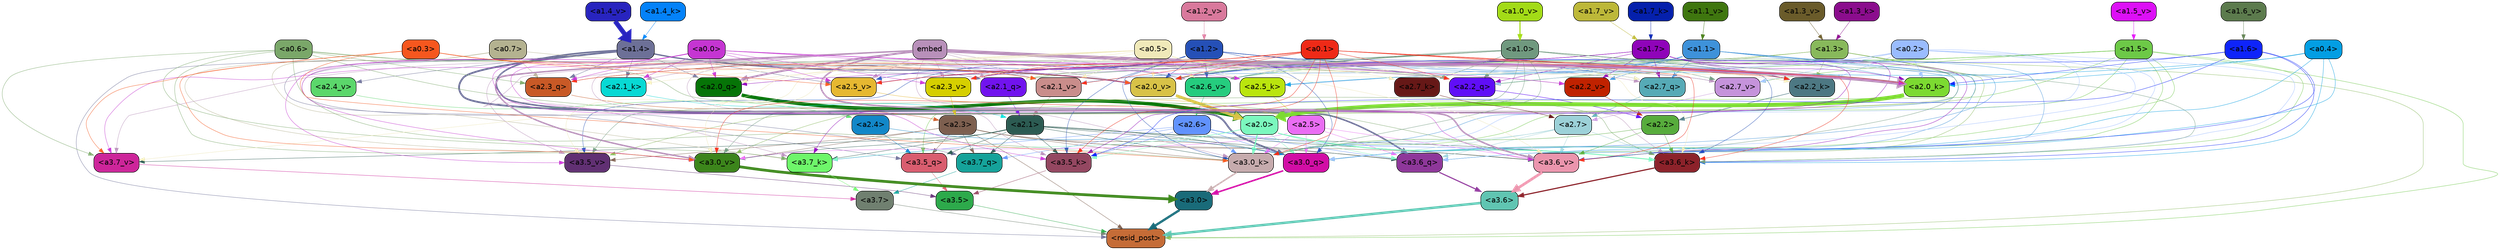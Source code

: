 strict digraph "" {
	graph [bgcolor=transparent,
		layout=dot,
		overlap=false,
		splines=true
	];
	"<a3.7>"	[color=black,
		fillcolor="#708070",
		fontname=Helvetica,
		shape=box,
		style="filled, rounded"];
	"<resid_post>"	[color=black,
		fillcolor="#c56c37",
		fontname=Helvetica,
		shape=box,
		style="filled, rounded"];
	"<a3.7>" -> "<resid_post>"	[color="#708070",
		penwidth=0.6239100098609924];
	"<a3.6>"	[color=black,
		fillcolor="#60c5b2",
		fontname=Helvetica,
		shape=box,
		style="filled, rounded"];
	"<a3.6>" -> "<resid_post>"	[color="#60c5b2",
		penwidth=4.569062113761902];
	"<a3.5>"	[color=black,
		fillcolor="#2daa4b",
		fontname=Helvetica,
		shape=box,
		style="filled, rounded"];
	"<a3.5>" -> "<resid_post>"	[color="#2daa4b",
		penwidth=0.6];
	"<a3.0>"	[color=black,
		fillcolor="#196b79",
		fontname=Helvetica,
		shape=box,
		style="filled, rounded"];
	"<a3.0>" -> "<resid_post>"	[color="#196b79",
		penwidth=4.283544182777405];
	"<a2.3>"	[color=black,
		fillcolor="#7d5f4f",
		fontname=Helvetica,
		shape=box,
		style="filled, rounded"];
	"<a2.3>" -> "<resid_post>"	[color="#7d5f4f",
		penwidth=0.6];
	"<a3.7_q>"	[color=black,
		fillcolor="#15a29a",
		fontname=Helvetica,
		shape=box,
		style="filled, rounded"];
	"<a2.3>" -> "<a3.7_q>"	[color="#7d5f4f",
		penwidth=0.6];
	"<a3.6_q>"	[color=black,
		fillcolor="#8e379a",
		fontname=Helvetica,
		shape=box,
		style="filled, rounded"];
	"<a2.3>" -> "<a3.6_q>"	[color="#7d5f4f",
		penwidth=0.6];
	"<a3.5_q>"	[color=black,
		fillcolor="#d95d6f",
		fontname=Helvetica,
		shape=box,
		style="filled, rounded"];
	"<a2.3>" -> "<a3.5_q>"	[color="#7d5f4f",
		penwidth=0.6];
	"<a3.0_q>"	[color=black,
		fillcolor="#d20ea5",
		fontname=Helvetica,
		shape=box,
		style="filled, rounded"];
	"<a2.3>" -> "<a3.0_q>"	[color="#7d5f4f",
		penwidth=0.6];
	"<a3.0_k>"	[color=black,
		fillcolor="#c6abad",
		fontname=Helvetica,
		shape=box,
		style="filled, rounded"];
	"<a2.3>" -> "<a3.0_k>"	[color="#7d5f4f",
		penwidth=0.6];
	"<a3.6_v>"	[color=black,
		fillcolor="#eb95ad",
		fontname=Helvetica,
		shape=box,
		style="filled, rounded"];
	"<a2.3>" -> "<a3.6_v>"	[color="#7d5f4f",
		penwidth=0.6];
	"<a3.5_v>"	[color=black,
		fillcolor="#613073",
		fontname=Helvetica,
		shape=box,
		style="filled, rounded"];
	"<a2.3>" -> "<a3.5_v>"	[color="#7d5f4f",
		penwidth=0.6];
	"<a3.0_v>"	[color=black,
		fillcolor="#3c851b",
		fontname=Helvetica,
		shape=box,
		style="filled, rounded"];
	"<a2.3>" -> "<a3.0_v>"	[color="#7d5f4f",
		penwidth=0.6];
	"<a1.5>"	[color=black,
		fillcolor="#6dc947",
		fontname=Helvetica,
		shape=box,
		style="filled, rounded"];
	"<a1.5>" -> "<resid_post>"	[color="#6dc947",
		penwidth=0.6];
	"<a1.5>" -> "<a3.6_q>"	[color="#6dc947",
		penwidth=0.6];
	"<a1.5>" -> "<a3.5_q>"	[color="#6dc947",
		penwidth=0.6];
	"<a1.5>" -> "<a3.0_q>"	[color="#6dc947",
		penwidth=0.6];
	"<a3.6_k>"	[color=black,
		fillcolor="#8c222a",
		fontname=Helvetica,
		shape=box,
		style="filled, rounded"];
	"<a1.5>" -> "<a3.6_k>"	[color="#6dc947",
		penwidth=0.6];
	"<a1.5>" -> "<a3.0_k>"	[color="#6dc947",
		penwidth=0.6];
	"<a2.2_q>"	[color=black,
		fillcolor="#600ef7",
		fontname=Helvetica,
		shape=box,
		style="filled, rounded"];
	"<a1.5>" -> "<a2.2_q>"	[color="#6dc947",
		penwidth=0.6];
	"<a2.7_v>"	[color=black,
		fillcolor="#c593db",
		fontname=Helvetica,
		shape=box,
		style="filled, rounded"];
	"<a1.5>" -> "<a2.7_v>"	[color="#6dc947",
		penwidth=0.6];
	"<a2.6_v>"	[color=black,
		fillcolor="#25cc7e",
		fontname=Helvetica,
		shape=box,
		style="filled, rounded"];
	"<a1.5>" -> "<a2.6_v>"	[color="#6dc947",
		penwidth=0.6];
	"<a2.1_v>"	[color=black,
		fillcolor="#c98d8b",
		fontname=Helvetica,
		shape=box,
		style="filled, rounded"];
	"<a1.5>" -> "<a2.1_v>"	[color="#6dc947",
		penwidth=0.6];
	"<a1.4>"	[color=black,
		fillcolor="#6d7097",
		fontname=Helvetica,
		shape=box,
		style="filled, rounded"];
	"<a1.4>" -> "<resid_post>"	[color="#6d7097",
		penwidth=0.6];
	"<a1.4>" -> "<a3.7_q>"	[color="#6d7097",
		penwidth=0.6];
	"<a1.4>" -> "<a3.6_q>"	[color="#6d7097",
		penwidth=2.7536282539367676];
	"<a1.4>" -> "<a3.5_q>"	[color="#6d7097",
		penwidth=0.6];
	"<a1.4>" -> "<a3.0_q>"	[color="#6d7097",
		penwidth=3.3369133472442627];
	"<a2.3_q>"	[color=black,
		fillcolor="#c85926",
		fontname=Helvetica,
		shape=box,
		style="filled, rounded"];
	"<a1.4>" -> "<a2.3_q>"	[color="#6d7097",
		penwidth=0.6];
	"<a1.4>" -> "<a2.2_q>"	[color="#6d7097",
		penwidth=0.6];
	"<a2.1_q>"	[color=black,
		fillcolor="#7113ee",
		fontname=Helvetica,
		shape=box,
		style="filled, rounded"];
	"<a1.4>" -> "<a2.1_q>"	[color="#6d7097",
		penwidth=0.6];
	"<a2.0_q>"	[color=black,
		fillcolor="#067407",
		fontname=Helvetica,
		shape=box,
		style="filled, rounded"];
	"<a1.4>" -> "<a2.0_q>"	[color="#6d7097",
		penwidth=0.6];
	"<a2.1_k>"	[color=black,
		fillcolor="#08d9d4",
		fontname=Helvetica,
		shape=box,
		style="filled, rounded"];
	"<a1.4>" -> "<a2.1_k>"	[color="#6d7097",
		penwidth=0.6];
	"<a1.4>" -> "<a2.7_v>"	[color="#6d7097",
		penwidth=0.6];
	"<a1.4>" -> "<a2.6_v>"	[color="#6d7097",
		penwidth=0.6];
	"<a2.5_v>"	[color=black,
		fillcolor="#e6b831",
		fontname=Helvetica,
		shape=box,
		style="filled, rounded"];
	"<a1.4>" -> "<a2.5_v>"	[color="#6d7097",
		penwidth=0.6];
	"<a2.4_v>"	[color=black,
		fillcolor="#5bd76b",
		fontname=Helvetica,
		shape=box,
		style="filled, rounded"];
	"<a1.4>" -> "<a2.4_v>"	[color="#6d7097",
		penwidth=0.6];
	"<a1.4>" -> "<a2.1_v>"	[color="#6d7097",
		penwidth=0.6];
	"<a2.0_v>"	[color=black,
		fillcolor="#d8c247",
		fontname=Helvetica,
		shape=box,
		style="filled, rounded"];
	"<a1.4>" -> "<a2.0_v>"	[color="#6d7097",
		penwidth=2.2818827629089355];
	"<a1.3>"	[color=black,
		fillcolor="#88b95b",
		fontname=Helvetica,
		shape=box,
		style="filled, rounded"];
	"<a1.3>" -> "<resid_post>"	[color="#88b95b",
		penwidth=0.6];
	"<a1.3>" -> "<a3.6_v>"	[color="#88b95b",
		penwidth=0.6];
	"<a1.3>" -> "<a3.5_v>"	[color="#88b95b",
		penwidth=0.6];
	"<a1.3>" -> "<a3.0_v>"	[color="#88b95b",
		penwidth=0.6];
	"<a1.3>" -> "<a2.2_q>"	[color="#88b95b",
		penwidth=0.6];
	"<a1.3>" -> "<a2.1_q>"	[color="#88b95b",
		penwidth=0.6];
	"<a2.2_k>"	[color=black,
		fillcolor="#4d7883",
		fontname=Helvetica,
		shape=box,
		style="filled, rounded"];
	"<a1.3>" -> "<a2.2_k>"	[color="#88b95b",
		penwidth=0.6];
	"<a1.3>" -> "<a2.5_v>"	[color="#88b95b",
		penwidth=0.6];
	"<a3.7_q>" -> "<a3.7>"	[color="#15a29a",
		penwidth=0.6];
	"<a3.6_q>" -> "<a3.6>"	[color="#8e379a",
		penwidth=2.0344843566417694];
	"<a3.5_q>" -> "<a3.5>"	[color="#d95d6f",
		penwidth=0.6];
	"<a3.0_q>" -> "<a3.0>"	[color="#d20ea5",
		penwidth=2.863015294075012];
	"<a3.7_k>"	[color=black,
		fillcolor="#6ef66a",
		fontname=Helvetica,
		shape=box,
		style="filled, rounded"];
	"<a3.7_k>" -> "<a3.7>"	[color="#6ef66a",
		penwidth=0.6];
	"<a3.6_k>" -> "<a3.6>"	[color="#8c222a",
		penwidth=2.1770318150520325];
	"<a3.5_k>"	[color=black,
		fillcolor="#944761",
		fontname=Helvetica,
		shape=box,
		style="filled, rounded"];
	"<a3.5_k>" -> "<a3.5>"	[color="#944761",
		penwidth=0.6];
	"<a3.0_k>" -> "<a3.0>"	[color="#c6abad",
		penwidth=2.6323853135108948];
	"<a3.7_v>"	[color=black,
		fillcolor="#cd259a",
		fontname=Helvetica,
		shape=box,
		style="filled, rounded"];
	"<a3.7_v>" -> "<a3.7>"	[color="#cd259a",
		penwidth=0.6];
	"<a3.6_v>" -> "<a3.6>"	[color="#eb95ad",
		penwidth=4.972373723983765];
	"<a3.5_v>" -> "<a3.5>"	[color="#613073",
		penwidth=0.6];
	"<a3.0_v>" -> "<a3.0>"	[color="#3c851b",
		penwidth=5.1638524532318115];
	"<a2.6>"	[color=black,
		fillcolor="#6192fc",
		fontname=Helvetica,
		shape=box,
		style="filled, rounded"];
	"<a2.6>" -> "<a3.7_q>"	[color="#6192fc",
		penwidth=0.6];
	"<a2.6>" -> "<a3.6_q>"	[color="#6192fc",
		penwidth=0.6];
	"<a2.6>" -> "<a3.0_q>"	[color="#6192fc",
		penwidth=0.6];
	"<a2.6>" -> "<a3.7_k>"	[color="#6192fc",
		penwidth=0.6];
	"<a2.6>" -> "<a3.6_k>"	[color="#6192fc",
		penwidth=0.6];
	"<a2.6>" -> "<a3.5_k>"	[color="#6192fc",
		penwidth=0.6];
	"<a2.6>" -> "<a3.0_k>"	[color="#6192fc",
		penwidth=0.6];
	"<a2.1>"	[color=black,
		fillcolor="#2c5b52",
		fontname=Helvetica,
		shape=box,
		style="filled, rounded"];
	"<a2.1>" -> "<a3.7_q>"	[color="#2c5b52",
		penwidth=0.6];
	"<a2.1>" -> "<a3.6_q>"	[color="#2c5b52",
		penwidth=0.6];
	"<a2.1>" -> "<a3.5_q>"	[color="#2c5b52",
		penwidth=0.6];
	"<a2.1>" -> "<a3.0_q>"	[color="#2c5b52",
		penwidth=0.6];
	"<a2.1>" -> "<a3.7_k>"	[color="#2c5b52",
		penwidth=0.6];
	"<a2.1>" -> "<a3.6_k>"	[color="#2c5b52",
		penwidth=0.6];
	"<a2.1>" -> "<a3.5_k>"	[color="#2c5b52",
		penwidth=0.6];
	"<a2.1>" -> "<a3.0_k>"	[color="#2c5b52",
		penwidth=0.6];
	"<a2.1>" -> "<a3.7_v>"	[color="#2c5b52",
		penwidth=0.6];
	"<a2.1>" -> "<a3.6_v>"	[color="#2c5b52",
		penwidth=0.6];
	"<a2.1>" -> "<a3.0_v>"	[color="#2c5b52",
		penwidth=0.6];
	"<a2.7>"	[color=black,
		fillcolor="#9cd1d8",
		fontname=Helvetica,
		shape=box,
		style="filled, rounded"];
	"<a2.7>" -> "<a3.6_q>"	[color="#9cd1d8",
		penwidth=0.6];
	"<a2.7>" -> "<a3.0_q>"	[color="#9cd1d8",
		penwidth=0.6];
	"<a2.7>" -> "<a3.6_k>"	[color="#9cd1d8",
		penwidth=0.6];
	"<a2.7>" -> "<a3.0_k>"	[color="#9cd1d8",
		penwidth=0.6];
	"<a2.7>" -> "<a3.6_v>"	[color="#9cd1d8",
		penwidth=0.6];
	"<a2.5>"	[color=black,
		fillcolor="#ea6df3",
		fontname=Helvetica,
		shape=box,
		style="filled, rounded"];
	"<a2.5>" -> "<a3.6_q>"	[color="#ea6df3",
		penwidth=0.6];
	"<a2.5>" -> "<a3.0_q>"	[color="#ea6df3",
		penwidth=0.6];
	"<a2.5>" -> "<a3.0_k>"	[color="#ea6df3",
		penwidth=0.6];
	"<a2.5>" -> "<a3.6_v>"	[color="#ea6df3",
		penwidth=0.6];
	"<a2.5>" -> "<a3.0_v>"	[color="#ea6df3",
		penwidth=0.6];
	"<a2.0>"	[color=black,
		fillcolor="#7bf7be",
		fontname=Helvetica,
		shape=box,
		style="filled, rounded"];
	"<a2.0>" -> "<a3.6_q>"	[color="#7bf7be",
		penwidth=0.6];
	"<a2.0>" -> "<a3.0_q>"	[color="#7bf7be",
		penwidth=0.6];
	"<a2.0>" -> "<a3.7_k>"	[color="#7bf7be",
		penwidth=0.6];
	"<a2.0>" -> "<a3.6_k>"	[color="#7bf7be",
		penwidth=1.7047871947288513];
	"<a2.0>" -> "<a3.5_k>"	[color="#7bf7be",
		penwidth=0.6];
	"<a2.0>" -> "<a3.0_k>"	[color="#7bf7be",
		penwidth=2.239806979894638];
	"<a1.1>"	[color=black,
		fillcolor="#3e92da",
		fontname=Helvetica,
		shape=box,
		style="filled, rounded"];
	"<a1.1>" -> "<a3.6_q>"	[color="#3e92da",
		penwidth=0.6];
	"<a1.1>" -> "<a3.0_q>"	[color="#3e92da",
		penwidth=0.6];
	"<a1.1>" -> "<a3.0_k>"	[color="#3e92da",
		penwidth=0.6];
	"<a1.1>" -> "<a3.6_v>"	[color="#3e92da",
		penwidth=0.6];
	"<a2.7_q>"	[color=black,
		fillcolor="#56aab6",
		fontname=Helvetica,
		shape=box,
		style="filled, rounded"];
	"<a1.1>" -> "<a2.7_q>"	[color="#3e92da",
		penwidth=0.6];
	"<a2.5_k>"	[color=black,
		fillcolor="#bae50e",
		fontname=Helvetica,
		shape=box,
		style="filled, rounded"];
	"<a1.1>" -> "<a2.5_k>"	[color="#3e92da",
		penwidth=0.6];
	"<a2.0_k>"	[color=black,
		fillcolor="#7cda31",
		fontname=Helvetica,
		shape=box,
		style="filled, rounded"];
	"<a1.1>" -> "<a2.0_k>"	[color="#3e92da",
		penwidth=0.6];
	"<a1.1>" -> "<a2.6_v>"	[color="#3e92da",
		penwidth=0.6];
	"<a2.2_v>"	[color=black,
		fillcolor="#c02200",
		fontname=Helvetica,
		shape=box,
		style="filled, rounded"];
	"<a1.1>" -> "<a2.2_v>"	[color="#3e92da",
		penwidth=0.6];
	"<a1.1>" -> "<a2.1_v>"	[color="#3e92da",
		penwidth=0.6];
	"<a1.1>" -> "<a2.0_v>"	[color="#3e92da",
		penwidth=0.6];
	"<a0.4>"	[color=black,
		fillcolor="#039ee3",
		fontname=Helvetica,
		shape=box,
		style="filled, rounded"];
	"<a0.4>" -> "<a3.6_q>"	[color="#039ee3",
		penwidth=0.6];
	"<a0.4>" -> "<a3.0_q>"	[color="#039ee3",
		penwidth=0.6];
	"<a0.4>" -> "<a3.6_k>"	[color="#039ee3",
		penwidth=0.6];
	"<a0.4>" -> "<a2.5_k>"	[color="#039ee3",
		penwidth=0.6];
	"<a0.4>" -> "<a2.0_k>"	[color="#039ee3",
		penwidth=0.6];
	"<a0.2>"	[color=black,
		fillcolor="#9abcff",
		fontname=Helvetica,
		shape=box,
		style="filled, rounded"];
	"<a0.2>" -> "<a3.6_q>"	[color="#9abcff",
		penwidth=0.6];
	"<a0.2>" -> "<a3.0_q>"	[color="#9abcff",
		penwidth=0.6];
	"<a0.2>" -> "<a3.6_k>"	[color="#9abcff",
		penwidth=0.6];
	"<a0.2>" -> "<a3.0_k>"	[color="#9abcff",
		penwidth=0.6];
	"<a0.2>" -> "<a2.2_q>"	[color="#9abcff",
		penwidth=0.6];
	"<a0.2>" -> "<a2.2_k>"	[color="#9abcff",
		penwidth=0.6];
	"<a0.2>" -> "<a2.0_k>"	[color="#9abcff",
		penwidth=0.6];
	"<a0.2>" -> "<a2.7_v>"	[color="#9abcff",
		penwidth=0.6];
	"<a0.2>" -> "<a2.1_v>"	[color="#9abcff",
		penwidth=0.6];
	"<a0.2>" -> "<a2.0_v>"	[color="#9abcff",
		penwidth=0.6];
	"<a2.4>"	[color=black,
		fillcolor="#1287c8",
		fontname=Helvetica,
		shape=box,
		style="filled, rounded"];
	"<a2.4>" -> "<a3.5_q>"	[color="#1287c8",
		penwidth=0.6];
	"<a2.4>" -> "<a3.0_q>"	[color="#1287c8",
		penwidth=0.6];
	"<a1.2>"	[color=black,
		fillcolor="#2550b7",
		fontname=Helvetica,
		shape=box,
		style="filled, rounded"];
	"<a1.2>" -> "<a3.0_q>"	[color="#2550b7",
		penwidth=0.6];
	"<a1.2>" -> "<a3.6_k>"	[color="#2550b7",
		penwidth=0.6];
	"<a1.2>" -> "<a3.5_k>"	[color="#2550b7",
		penwidth=0.6];
	"<a1.2>" -> "<a3.0_k>"	[color="#2550b7",
		penwidth=0.6];
	"<a1.2>" -> "<a3.5_v>"	[color="#2550b7",
		penwidth=0.6];
	"<a1.2>" -> "<a2.7_q>"	[color="#2550b7",
		penwidth=0.6];
	"<a1.2>" -> "<a2.2_q>"	[color="#2550b7",
		penwidth=0.6];
	"<a1.2>" -> "<a2.2_k>"	[color="#2550b7",
		penwidth=0.6];
	"<a1.2>" -> "<a2.6_v>"	[color="#2550b7",
		penwidth=0.6];
	"<a1.2>" -> "<a2.5_v>"	[color="#2550b7",
		penwidth=0.6];
	"<a2.3_v>"	[color=black,
		fillcolor="#d6cf00",
		fontname=Helvetica,
		shape=box,
		style="filled, rounded"];
	"<a1.2>" -> "<a2.3_v>"	[color="#2550b7",
		penwidth=0.6];
	"<a1.2>" -> "<a2.0_v>"	[color="#2550b7",
		penwidth=0.6];
	"<a1.7>"	[color=black,
		fillcolor="#8f04b9",
		fontname=Helvetica,
		shape=box,
		style="filled, rounded"];
	"<a1.7>" -> "<a3.7_k>"	[color="#8f04b9",
		penwidth=0.6];
	"<a1.7>" -> "<a3.5_k>"	[color="#8f04b9",
		penwidth=0.6];
	"<a1.7>" -> "<a3.6_v>"	[color="#8f04b9",
		penwidth=0.6];
	"<a1.7>" -> "<a2.7_q>"	[color="#8f04b9",
		penwidth=0.6];
	"<a1.7>" -> "<a2.2_q>"	[color="#8f04b9",
		penwidth=0.6];
	"<a1.7>" -> "<a2.0_q>"	[color="#8f04b9",
		penwidth=0.6];
	"<a1.7>" -> "<a2.2_k>"	[color="#8f04b9",
		penwidth=0.6];
	"<a1.7>" -> "<a2.0_k>"	[color="#8f04b9",
		penwidth=0.6];
	"<a1.7>" -> "<a2.5_v>"	[color="#8f04b9",
		penwidth=0.6];
	"<a1.7>" -> "<a2.3_v>"	[color="#8f04b9",
		penwidth=0.6];
	"<a1.7>" -> "<a2.2_v>"	[color="#8f04b9",
		penwidth=0.6];
	"<a0.7>"	[color=black,
		fillcolor="#b4b290",
		fontname=Helvetica,
		shape=box,
		style="filled, rounded"];
	"<a0.7>" -> "<a3.7_k>"	[color="#b4b290",
		penwidth=0.6];
	"<a0.7>" -> "<a3.0_v>"	[color="#b4b290",
		penwidth=0.6];
	"<a0.7>" -> "<a2.3_q>"	[color="#b4b290",
		penwidth=0.6];
	"<a0.7>" -> "<a2.2_q>"	[color="#b4b290",
		penwidth=0.6];
	"<a0.6>"	[color=black,
		fillcolor="#7aa769",
		fontname=Helvetica,
		shape=box,
		style="filled, rounded"];
	"<a0.6>" -> "<a3.7_k>"	[color="#7aa769",
		penwidth=0.6];
	"<a0.6>" -> "<a3.6_k>"	[color="#7aa769",
		penwidth=0.6];
	"<a0.6>" -> "<a3.0_k>"	[color="#7aa769",
		penwidth=0.6];
	"<a0.6>" -> "<a3.7_v>"	[color="#7aa769",
		penwidth=0.6];
	"<a0.6>" -> "<a3.6_v>"	[color="#7aa769",
		penwidth=0.6];
	"<a0.6>" -> "<a3.0_v>"	[color="#7aa769",
		penwidth=0.6];
	"<a0.6>" -> "<a2.3_q>"	[color="#7aa769",
		penwidth=0.6];
	"<a0.6>" -> "<a2.2_q>"	[color="#7aa769",
		penwidth=0.6];
	embed	[color=black,
		fillcolor="#b890ba",
		fontname=Helvetica,
		shape=box,
		style="filled, rounded"];
	embed -> "<a3.7_k>"	[color="#b890ba",
		penwidth=0.6];
	embed -> "<a3.6_k>"	[color="#b890ba",
		penwidth=0.6];
	embed -> "<a3.5_k>"	[color="#b890ba",
		penwidth=0.6];
	embed -> "<a3.0_k>"	[color="#b890ba",
		penwidth=0.6];
	embed -> "<a3.7_v>"	[color="#b890ba",
		penwidth=0.6];
	embed -> "<a3.6_v>"	[color="#b890ba",
		penwidth=2.7369276881217957];
	embed -> "<a3.5_v>"	[color="#b890ba",
		penwidth=0.6];
	embed -> "<a3.0_v>"	[color="#b890ba",
		penwidth=2.5778204202651978];
	embed -> "<a2.7_q>"	[color="#b890ba",
		penwidth=0.6];
	embed -> "<a2.3_q>"	[color="#b890ba",
		penwidth=0.6];
	embed -> "<a2.2_q>"	[color="#b890ba",
		penwidth=0.6];
	embed -> "<a2.1_q>"	[color="#b890ba",
		penwidth=0.6];
	embed -> "<a2.0_q>"	[color="#b890ba",
		penwidth=3.459219217300415];
	embed -> "<a2.5_k>"	[color="#b890ba",
		penwidth=0.6];
	embed -> "<a2.2_k>"	[color="#b890ba",
		penwidth=0.6363201141357422];
	embed -> "<a2.1_k>"	[color="#b890ba",
		penwidth=0.6];
	embed -> "<a2.0_k>"	[color="#b890ba",
		penwidth=6.407642982900143];
	embed -> "<a2.7_v>"	[color="#b890ba",
		penwidth=0.6];
	embed -> "<a2.6_v>"	[color="#b890ba",
		penwidth=0.6];
	embed -> "<a2.5_v>"	[color="#b890ba",
		penwidth=0.6];
	embed -> "<a2.3_v>"	[color="#b890ba",
		penwidth=0.6];
	embed -> "<a2.2_v>"	[color="#b890ba",
		penwidth=0.6175012588500977];
	embed -> "<a2.1_v>"	[color="#b890ba",
		penwidth=0.6];
	embed -> "<a2.0_v>"	[color="#b890ba",
		penwidth=0.6];
	"<a2.2>"	[color=black,
		fillcolor="#57ac3c",
		fontname=Helvetica,
		shape=box,
		style="filled, rounded"];
	"<a2.2>" -> "<a3.6_k>"	[color="#57ac3c",
		penwidth=0.6];
	"<a2.2>" -> "<a3.0_k>"	[color="#57ac3c",
		penwidth=0.6];
	"<a2.2>" -> "<a3.6_v>"	[color="#57ac3c",
		penwidth=0.6];
	"<a1.6>"	[color=black,
		fillcolor="#0e24fa",
		fontname=Helvetica,
		shape=box,
		style="filled, rounded"];
	"<a1.6>" -> "<a3.6_k>"	[color="#0e24fa",
		penwidth=0.6];
	"<a1.6>" -> "<a3.5_k>"	[color="#0e24fa",
		penwidth=0.6];
	"<a1.6>" -> "<a3.6_v>"	[color="#0e24fa",
		penwidth=0.6];
	"<a1.6>" -> "<a2.0_k>"	[color="#0e24fa",
		penwidth=0.6];
	"<a1.6>" -> "<a2.0_v>"	[color="#0e24fa",
		penwidth=0.6];
	"<a1.0>"	[color=black,
		fillcolor="#70997f",
		fontname=Helvetica,
		shape=box,
		style="filled, rounded"];
	"<a1.0>" -> "<a3.6_k>"	[color="#70997f",
		penwidth=0.6];
	"<a1.0>" -> "<a3.0_k>"	[color="#70997f",
		penwidth=0.6];
	"<a1.0>" -> "<a3.6_v>"	[color="#70997f",
		penwidth=0.6];
	"<a1.0>" -> "<a3.5_v>"	[color="#70997f",
		penwidth=0.6];
	"<a1.0>" -> "<a3.0_v>"	[color="#70997f",
		penwidth=0.6];
	"<a1.0>" -> "<a2.3_q>"	[color="#70997f",
		penwidth=0.6];
	"<a1.0>" -> "<a2.2_q>"	[color="#70997f",
		penwidth=0.6];
	"<a1.0>" -> "<a2.1_q>"	[color="#70997f",
		penwidth=0.6];
	"<a2.7_k>"	[color=black,
		fillcolor="#661817",
		fontname=Helvetica,
		shape=box,
		style="filled, rounded"];
	"<a1.0>" -> "<a2.7_k>"	[color="#70997f",
		penwidth=0.6];
	"<a1.0>" -> "<a2.2_k>"	[color="#70997f",
		penwidth=0.6];
	"<a1.0>" -> "<a2.0_k>"	[color="#70997f",
		penwidth=0.6];
	"<a1.0>" -> "<a2.7_v>"	[color="#70997f",
		penwidth=0.6];
	"<a1.0>" -> "<a2.6_v>"	[color="#70997f",
		penwidth=0.6];
	"<a1.0>" -> "<a2.0_v>"	[color="#70997f",
		penwidth=1.2978954315185547];
	"<a0.5>"	[color=black,
		fillcolor="#f0e9b9",
		fontname=Helvetica,
		shape=box,
		style="filled, rounded"];
	"<a0.5>" -> "<a3.6_k>"	[color="#f0e9b9",
		penwidth=0.6];
	"<a0.5>" -> "<a3.7_v>"	[color="#f0e9b9",
		penwidth=0.6];
	"<a0.5>" -> "<a3.6_v>"	[color="#f0e9b9",
		penwidth=0.6];
	"<a0.5>" -> "<a3.5_v>"	[color="#f0e9b9",
		penwidth=0.6];
	"<a0.5>" -> "<a3.0_v>"	[color="#f0e9b9",
		penwidth=0.6];
	"<a0.5>" -> "<a2.7_q>"	[color="#f0e9b9",
		penwidth=0.6];
	"<a0.5>" -> "<a2.3_q>"	[color="#f0e9b9",
		penwidth=0.6];
	"<a0.5>" -> "<a2.2_q>"	[color="#f0e9b9",
		penwidth=0.6];
	"<a0.5>" -> "<a2.1_q>"	[color="#f0e9b9",
		penwidth=0.6];
	"<a0.5>" -> "<a2.0_q>"	[color="#f0e9b9",
		penwidth=0.6];
	"<a0.5>" -> "<a2.7_k>"	[color="#f0e9b9",
		penwidth=0.6];
	"<a0.5>" -> "<a2.5_k>"	[color="#f0e9b9",
		penwidth=0.6];
	"<a0.5>" -> "<a2.2_k>"	[color="#f0e9b9",
		penwidth=0.6];
	"<a0.5>" -> "<a2.1_k>"	[color="#f0e9b9",
		penwidth=0.6];
	"<a0.5>" -> "<a2.0_k>"	[color="#f0e9b9",
		penwidth=0.7721366882324219];
	"<a0.5>" -> "<a2.6_v>"	[color="#f0e9b9",
		penwidth=0.6];
	"<a0.5>" -> "<a2.3_v>"	[color="#f0e9b9",
		penwidth=0.6];
	"<a0.5>" -> "<a2.1_v>"	[color="#f0e9b9",
		penwidth=0.6];
	"<a0.5>" -> "<a2.0_v>"	[color="#f0e9b9",
		penwidth=0.6];
	"<a0.1>"	[color=black,
		fillcolor="#ef2a17",
		fontname=Helvetica,
		shape=box,
		style="filled, rounded"];
	"<a0.1>" -> "<a3.6_k>"	[color="#ef2a17",
		penwidth=0.6];
	"<a0.1>" -> "<a3.5_k>"	[color="#ef2a17",
		penwidth=0.6];
	"<a0.1>" -> "<a3.0_k>"	[color="#ef2a17",
		penwidth=0.6];
	"<a0.1>" -> "<a3.6_v>"	[color="#ef2a17",
		penwidth=0.6];
	"<a0.1>" -> "<a3.0_v>"	[color="#ef2a17",
		penwidth=0.6];
	"<a0.1>" -> "<a2.3_q>"	[color="#ef2a17",
		penwidth=0.6];
	"<a0.1>" -> "<a2.2_q>"	[color="#ef2a17",
		penwidth=0.6];
	"<a0.1>" -> "<a2.2_k>"	[color="#ef2a17",
		penwidth=0.6];
	"<a0.1>" -> "<a2.0_k>"	[color="#ef2a17",
		penwidth=0.6];
	"<a0.1>" -> "<a2.5_v>"	[color="#ef2a17",
		penwidth=0.6];
	"<a0.1>" -> "<a2.3_v>"	[color="#ef2a17",
		penwidth=0.6];
	"<a0.1>" -> "<a2.1_v>"	[color="#ef2a17",
		penwidth=0.6];
	"<a0.1>" -> "<a2.0_v>"	[color="#ef2a17",
		penwidth=0.6];
	"<a0.0>"	[color=black,
		fillcolor="#c535d2",
		fontname=Helvetica,
		shape=box,
		style="filled, rounded"];
	"<a0.0>" -> "<a3.5_k>"	[color="#c535d2",
		penwidth=0.6];
	"<a0.0>" -> "<a3.7_v>"	[color="#c535d2",
		penwidth=0.6];
	"<a0.0>" -> "<a3.6_v>"	[color="#c535d2",
		penwidth=0.6];
	"<a0.0>" -> "<a3.5_v>"	[color="#c535d2",
		penwidth=0.6];
	"<a0.0>" -> "<a3.0_v>"	[color="#c535d2",
		penwidth=0.6];
	"<a0.0>" -> "<a2.3_q>"	[color="#c535d2",
		penwidth=0.6];
	"<a0.0>" -> "<a2.0_q>"	[color="#c535d2",
		penwidth=0.6];
	"<a0.0>" -> "<a2.5_k>"	[color="#c535d2",
		penwidth=0.6];
	"<a0.0>" -> "<a2.1_k>"	[color="#c535d2",
		penwidth=0.6];
	"<a0.0>" -> "<a2.0_k>"	[color="#c535d2",
		penwidth=0.6];
	"<a0.0>" -> "<a2.5_v>"	[color="#c535d2",
		penwidth=0.6];
	"<a0.0>" -> "<a2.3_v>"	[color="#c535d2",
		penwidth=0.6];
	"<a0.0>" -> "<a2.2_v>"	[color="#c535d2",
		penwidth=0.6];
	"<a0.0>" -> "<a2.0_v>"	[color="#c535d2",
		penwidth=0.6];
	"<a0.3>"	[color=black,
		fillcolor="#f6571e",
		fontname=Helvetica,
		shape=box,
		style="filled, rounded"];
	"<a0.3>" -> "<a3.0_k>"	[color="#f6571e",
		penwidth=0.6];
	"<a0.3>" -> "<a3.7_v>"	[color="#f6571e",
		penwidth=0.6];
	"<a0.3>" -> "<a3.0_v>"	[color="#f6571e",
		penwidth=0.6];
	"<a0.3>" -> "<a2.5_v>"	[color="#f6571e",
		penwidth=0.6];
	"<a0.3>" -> "<a2.1_v>"	[color="#f6571e",
		penwidth=0.6];
	"<a0.3>" -> "<a2.0_v>"	[color="#f6571e",
		penwidth=0.6];
	"<a2.7_q>" -> "<a2.7>"	[color="#56aab6",
		penwidth=0.6];
	"<a2.3_q>" -> "<a2.3>"	[color="#c85926",
		penwidth=0.6];
	"<a2.2_q>" -> "<a2.2>"	[color="#600ef7",
		penwidth=0.7441773414611816];
	"<a2.1_q>" -> "<a2.1>"	[color="#7113ee",
		penwidth=0.6];
	"<a2.0_q>" -> "<a2.0>"	[color="#067407",
		penwidth=6.422367453575134];
	"<a2.7_k>" -> "<a2.7>"	[color="#661817",
		penwidth=0.6];
	"<a2.5_k>" -> "<a2.5>"	[color="#bae50e",
		penwidth=0.6];
	"<a2.2_k>" -> "<a2.2>"	[color="#4d7883",
		penwidth=0.8810110092163086];
	"<a2.1_k>" -> "<a2.1>"	[color="#08d9d4",
		penwidth=0.6];
	"<a2.0_k>" -> "<a2.0>"	[color="#7cda31",
		penwidth=7.398894429206848];
	"<a2.7_v>" -> "<a2.7>"	[color="#c593db",
		penwidth=0.6];
	"<a2.6_v>" -> "<a2.6>"	[color="#25cc7e",
		penwidth=0.6];
	"<a2.5_v>" -> "<a2.5>"	[color="#e6b831",
		penwidth=0.6];
	"<a2.4_v>" -> "<a2.4>"	[color="#5bd76b",
		penwidth=0.6];
	"<a2.3_v>" -> "<a2.3>"	[color="#d6cf00",
		penwidth=0.6];
	"<a2.2_v>" -> "<a2.2>"	[color="#c02200",
		penwidth=0.6];
	"<a2.1_v>" -> "<a2.1>"	[color="#c98d8b",
		penwidth=0.6];
	"<a2.0_v>" -> "<a2.0>"	[color="#d8c247",
		penwidth=5.395828627049923];
	"<a1.7_k>"	[color=black,
		fillcolor="#0520ac",
		fontname=Helvetica,
		shape=box,
		style="filled, rounded"];
	"<a1.7_k>" -> "<a1.7>"	[color="#0520ac",
		penwidth=0.6];
	"<a1.4_k>"	[color=black,
		fillcolor="#0482f9",
		fontname=Helvetica,
		shape=box,
		style="filled, rounded"];
	"<a1.4_k>" -> "<a1.4>"	[color="#0482f9",
		penwidth=0.6];
	"<a1.3_k>"	[color=black,
		fillcolor="#8b0d8d",
		fontname=Helvetica,
		shape=box,
		style="filled, rounded"];
	"<a1.3_k>" -> "<a1.3>"	[color="#8b0d8d",
		penwidth=0.6];
	"<a1.7_v>"	[color=black,
		fillcolor="#bdb839",
		fontname=Helvetica,
		shape=box,
		style="filled, rounded"];
	"<a1.7_v>" -> "<a1.7>"	[color="#bdb839",
		penwidth=0.6];
	"<a1.6_v>"	[color=black,
		fillcolor="#5c7b4d",
		fontname=Helvetica,
		shape=box,
		style="filled, rounded"];
	"<a1.6_v>" -> "<a1.6>"	[color="#5c7b4d",
		penwidth=0.6];
	"<a1.5_v>"	[color=black,
		fillcolor="#dd10f6",
		fontname=Helvetica,
		shape=box,
		style="filled, rounded"];
	"<a1.5_v>" -> "<a1.5>"	[color="#dd10f6",
		penwidth=0.6];
	"<a1.4_v>"	[color=black,
		fillcolor="#2824bf",
		fontname=Helvetica,
		shape=box,
		style="filled, rounded"];
	"<a1.4_v>" -> "<a1.4>"	[color="#2824bf",
		penwidth=8.774570226669312];
	"<a1.3_v>"	[color=black,
		fillcolor="#6a5b2a",
		fontname=Helvetica,
		shape=box,
		style="filled, rounded"];
	"<a1.3_v>" -> "<a1.3>"	[color="#6a5b2a",
		penwidth=0.6];
	"<a1.2_v>"	[color=black,
		fillcolor="#d9799c",
		fontname=Helvetica,
		shape=box,
		style="filled, rounded"];
	"<a1.2_v>" -> "<a1.2>"	[color="#d9799c",
		penwidth=0.6];
	"<a1.1_v>"	[color=black,
		fillcolor="#3f760f",
		fontname=Helvetica,
		shape=box,
		style="filled, rounded"];
	"<a1.1_v>" -> "<a1.1>"	[color="#3f760f",
		penwidth=0.6];
	"<a1.0_v>"	[color=black,
		fillcolor="#a3db17",
		fontname=Helvetica,
		shape=box,
		style="filled, rounded"];
	"<a1.0_v>" -> "<a1.0>"	[color="#a3db17",
		penwidth=2.0497570037841797];
}
